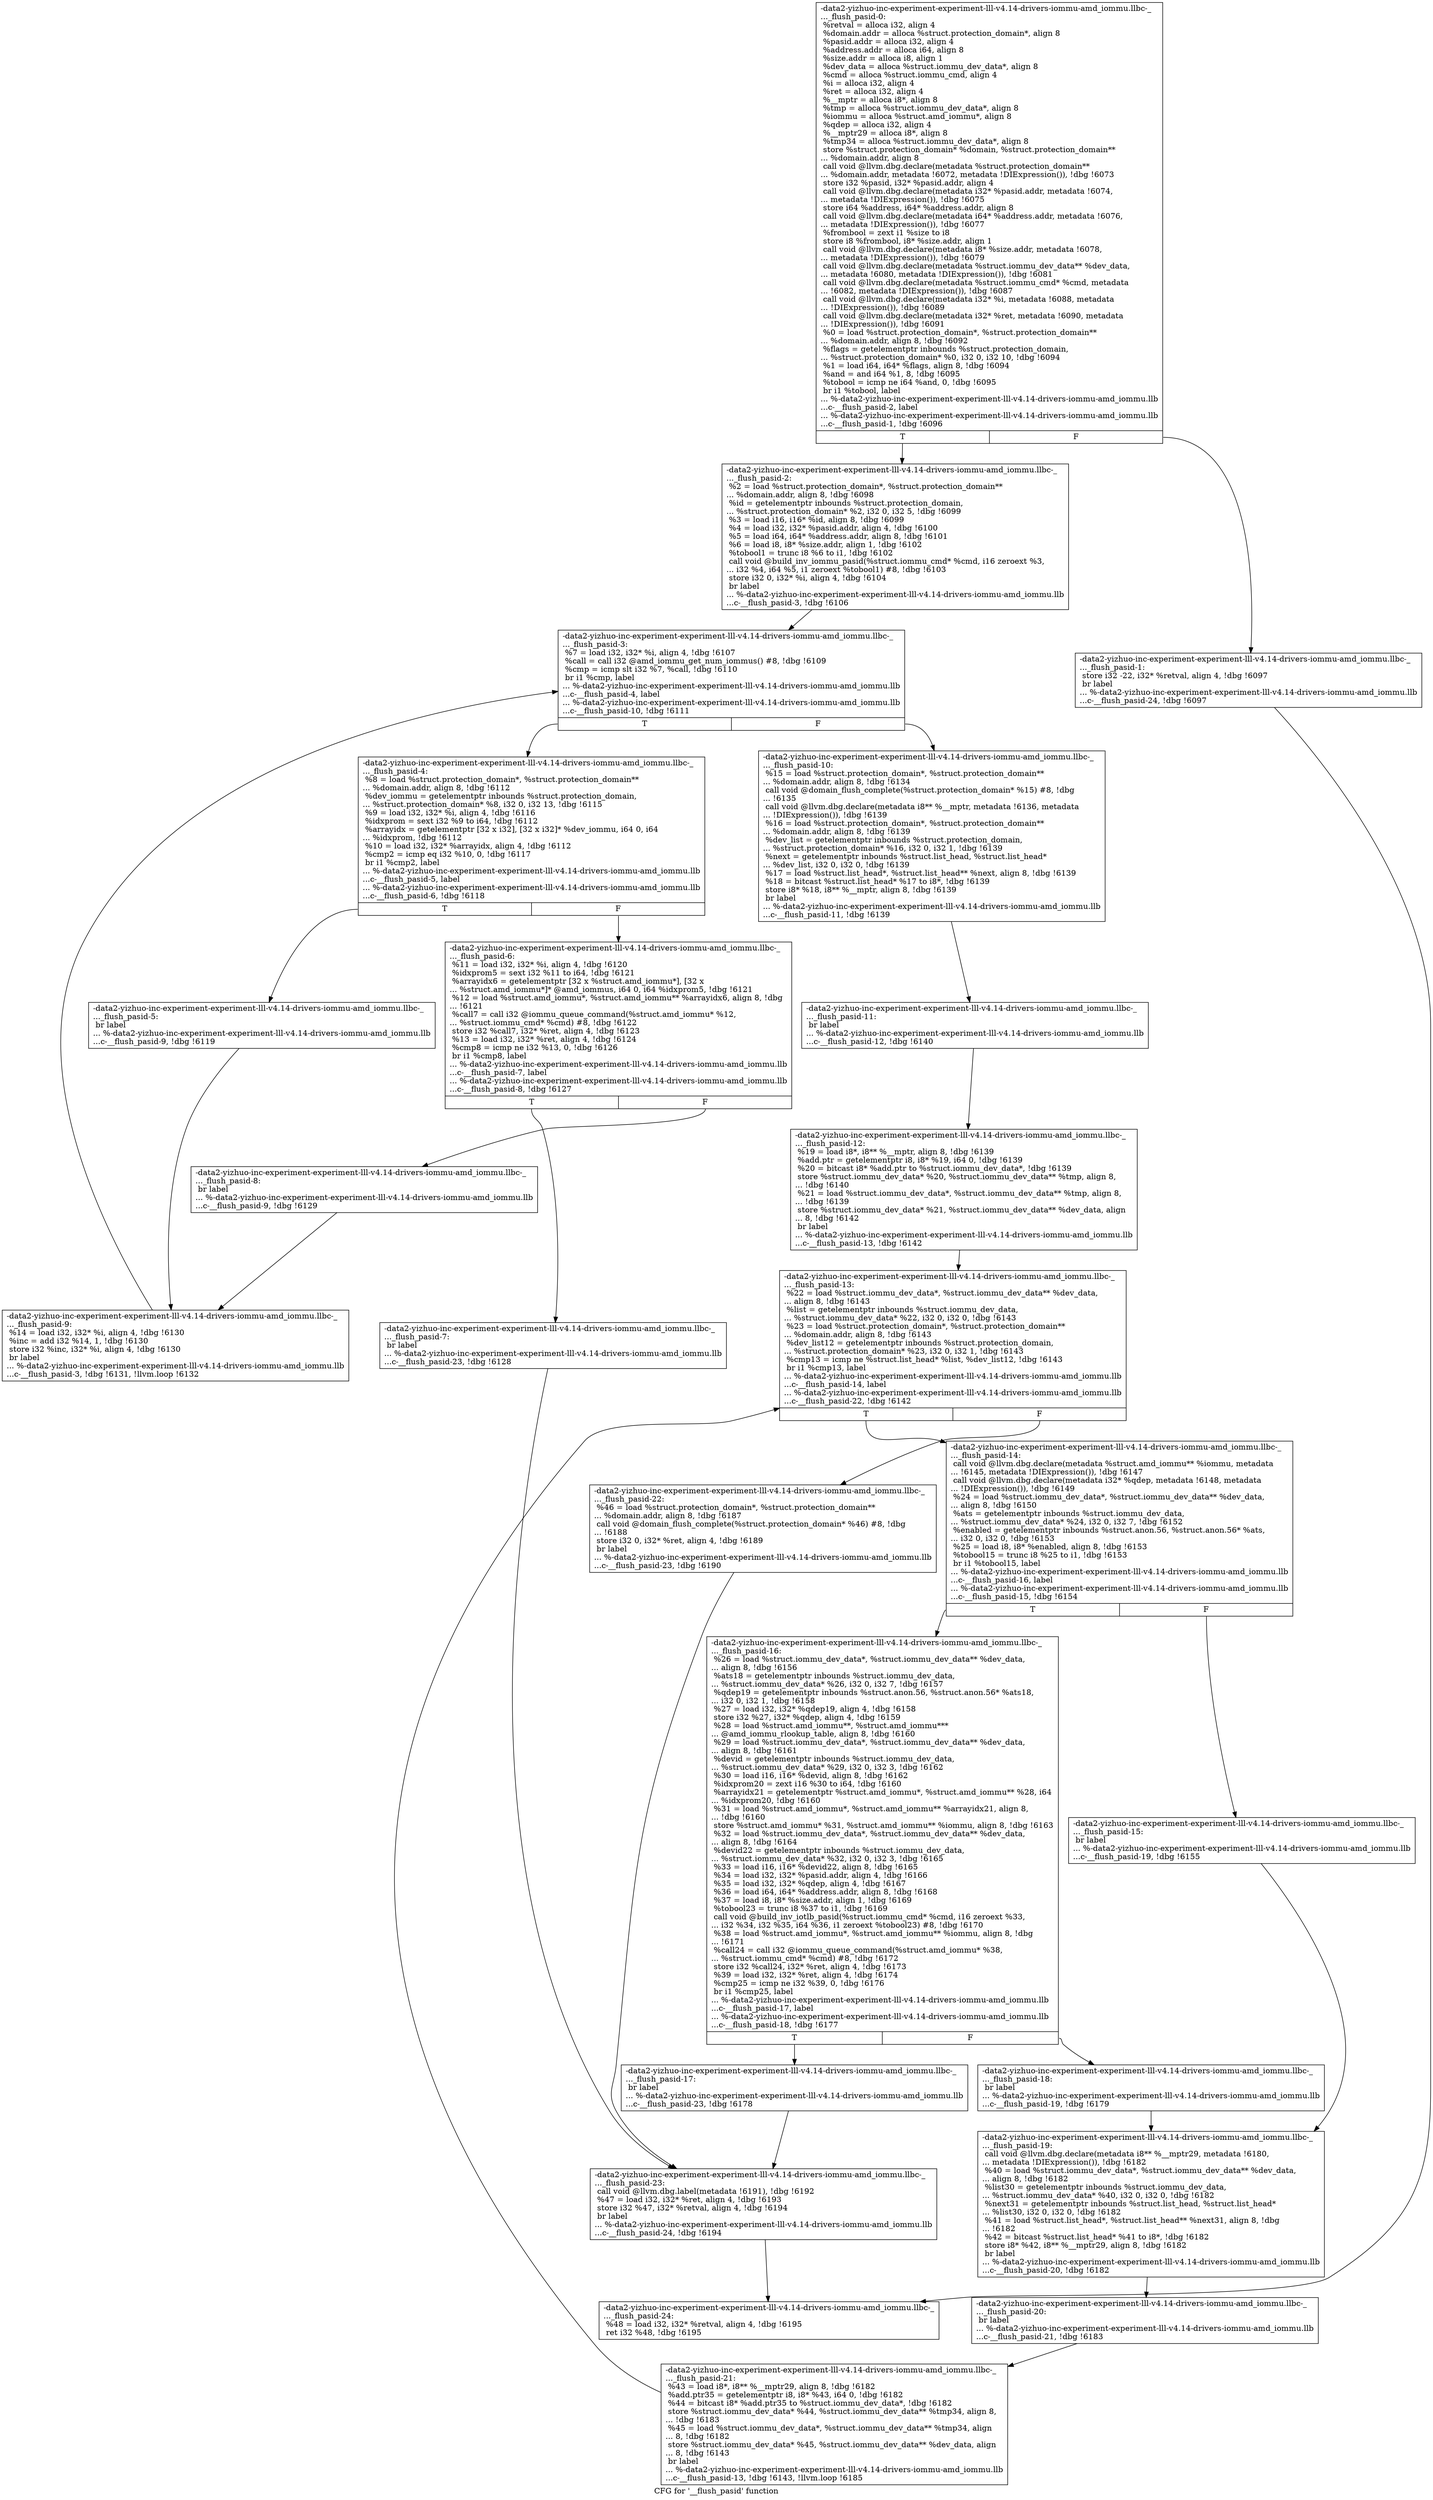digraph "CFG for '__flush_pasid' function" {
	label="CFG for '__flush_pasid' function";

	Node0x561b949912b0 [shape=record,label="{-data2-yizhuo-inc-experiment-experiment-lll-v4.14-drivers-iommu-amd_iommu.llbc-_\l..._flush_pasid-0:\l  %retval = alloca i32, align 4\l  %domain.addr = alloca %struct.protection_domain*, align 8\l  %pasid.addr = alloca i32, align 4\l  %address.addr = alloca i64, align 8\l  %size.addr = alloca i8, align 1\l  %dev_data = alloca %struct.iommu_dev_data*, align 8\l  %cmd = alloca %struct.iommu_cmd, align 4\l  %i = alloca i32, align 4\l  %ret = alloca i32, align 4\l  %__mptr = alloca i8*, align 8\l  %tmp = alloca %struct.iommu_dev_data*, align 8\l  %iommu = alloca %struct.amd_iommu*, align 8\l  %qdep = alloca i32, align 4\l  %__mptr29 = alloca i8*, align 8\l  %tmp34 = alloca %struct.iommu_dev_data*, align 8\l  store %struct.protection_domain* %domain, %struct.protection_domain**\l... %domain.addr, align 8\l  call void @llvm.dbg.declare(metadata %struct.protection_domain**\l... %domain.addr, metadata !6072, metadata !DIExpression()), !dbg !6073\l  store i32 %pasid, i32* %pasid.addr, align 4\l  call void @llvm.dbg.declare(metadata i32* %pasid.addr, metadata !6074,\l... metadata !DIExpression()), !dbg !6075\l  store i64 %address, i64* %address.addr, align 8\l  call void @llvm.dbg.declare(metadata i64* %address.addr, metadata !6076,\l... metadata !DIExpression()), !dbg !6077\l  %frombool = zext i1 %size to i8\l  store i8 %frombool, i8* %size.addr, align 1\l  call void @llvm.dbg.declare(metadata i8* %size.addr, metadata !6078,\l... metadata !DIExpression()), !dbg !6079\l  call void @llvm.dbg.declare(metadata %struct.iommu_dev_data** %dev_data,\l... metadata !6080, metadata !DIExpression()), !dbg !6081\l  call void @llvm.dbg.declare(metadata %struct.iommu_cmd* %cmd, metadata\l... !6082, metadata !DIExpression()), !dbg !6087\l  call void @llvm.dbg.declare(metadata i32* %i, metadata !6088, metadata\l... !DIExpression()), !dbg !6089\l  call void @llvm.dbg.declare(metadata i32* %ret, metadata !6090, metadata\l... !DIExpression()), !dbg !6091\l  %0 = load %struct.protection_domain*, %struct.protection_domain**\l... %domain.addr, align 8, !dbg !6092\l  %flags = getelementptr inbounds %struct.protection_domain,\l... %struct.protection_domain* %0, i32 0, i32 10, !dbg !6094\l  %1 = load i64, i64* %flags, align 8, !dbg !6094\l  %and = and i64 %1, 8, !dbg !6095\l  %tobool = icmp ne i64 %and, 0, !dbg !6095\l  br i1 %tobool, label\l... %-data2-yizhuo-inc-experiment-experiment-lll-v4.14-drivers-iommu-amd_iommu.llb\l...c-__flush_pasid-2, label\l... %-data2-yizhuo-inc-experiment-experiment-lll-v4.14-drivers-iommu-amd_iommu.llb\l...c-__flush_pasid-1, !dbg !6096\l|{<s0>T|<s1>F}}"];
	Node0x561b949912b0:s0 -> Node0x561b94994580;
	Node0x561b949912b0:s1 -> Node0x561b94994530;
	Node0x561b94994530 [shape=record,label="{-data2-yizhuo-inc-experiment-experiment-lll-v4.14-drivers-iommu-amd_iommu.llbc-_\l..._flush_pasid-1: \l  store i32 -22, i32* %retval, align 4, !dbg !6097\l  br label\l... %-data2-yizhuo-inc-experiment-experiment-lll-v4.14-drivers-iommu-amd_iommu.llb\l...c-__flush_pasid-24, !dbg !6097\l}"];
	Node0x561b94994530 -> Node0x561b94994c60;
	Node0x561b94994580 [shape=record,label="{-data2-yizhuo-inc-experiment-experiment-lll-v4.14-drivers-iommu-amd_iommu.llbc-_\l..._flush_pasid-2: \l  %2 = load %struct.protection_domain*, %struct.protection_domain**\l... %domain.addr, align 8, !dbg !6098\l  %id = getelementptr inbounds %struct.protection_domain,\l... %struct.protection_domain* %2, i32 0, i32 5, !dbg !6099\l  %3 = load i16, i16* %id, align 8, !dbg !6099\l  %4 = load i32, i32* %pasid.addr, align 4, !dbg !6100\l  %5 = load i64, i64* %address.addr, align 8, !dbg !6101\l  %6 = load i8, i8* %size.addr, align 1, !dbg !6102\l  %tobool1 = trunc i8 %6 to i1, !dbg !6102\l  call void @build_inv_iommu_pasid(%struct.iommu_cmd* %cmd, i16 zeroext %3,\l... i32 %4, i64 %5, i1 zeroext %tobool1) #8, !dbg !6103\l  store i32 0, i32* %i, align 4, !dbg !6104\l  br label\l... %-data2-yizhuo-inc-experiment-experiment-lll-v4.14-drivers-iommu-amd_iommu.llb\l...c-__flush_pasid-3, !dbg !6106\l}"];
	Node0x561b94994580 -> Node0x561b949945d0;
	Node0x561b949945d0 [shape=record,label="{-data2-yizhuo-inc-experiment-experiment-lll-v4.14-drivers-iommu-amd_iommu.llbc-_\l..._flush_pasid-3: \l  %7 = load i32, i32* %i, align 4, !dbg !6107\l  %call = call i32 @amd_iommu_get_num_iommus() #8, !dbg !6109\l  %cmp = icmp slt i32 %7, %call, !dbg !6110\l  br i1 %cmp, label\l... %-data2-yizhuo-inc-experiment-experiment-lll-v4.14-drivers-iommu-amd_iommu.llb\l...c-__flush_pasid-4, label\l... %-data2-yizhuo-inc-experiment-experiment-lll-v4.14-drivers-iommu-amd_iommu.llb\l...c-__flush_pasid-10, !dbg !6111\l|{<s0>T|<s1>F}}"];
	Node0x561b949945d0:s0 -> Node0x561b94994620;
	Node0x561b949945d0:s1 -> Node0x561b94994800;
	Node0x561b94994620 [shape=record,label="{-data2-yizhuo-inc-experiment-experiment-lll-v4.14-drivers-iommu-amd_iommu.llbc-_\l..._flush_pasid-4: \l  %8 = load %struct.protection_domain*, %struct.protection_domain**\l... %domain.addr, align 8, !dbg !6112\l  %dev_iommu = getelementptr inbounds %struct.protection_domain,\l... %struct.protection_domain* %8, i32 0, i32 13, !dbg !6115\l  %9 = load i32, i32* %i, align 4, !dbg !6116\l  %idxprom = sext i32 %9 to i64, !dbg !6112\l  %arrayidx = getelementptr [32 x i32], [32 x i32]* %dev_iommu, i64 0, i64\l... %idxprom, !dbg !6112\l  %10 = load i32, i32* %arrayidx, align 4, !dbg !6112\l  %cmp2 = icmp eq i32 %10, 0, !dbg !6117\l  br i1 %cmp2, label\l... %-data2-yizhuo-inc-experiment-experiment-lll-v4.14-drivers-iommu-amd_iommu.llb\l...c-__flush_pasid-5, label\l... %-data2-yizhuo-inc-experiment-experiment-lll-v4.14-drivers-iommu-amd_iommu.llb\l...c-__flush_pasid-6, !dbg !6118\l|{<s0>T|<s1>F}}"];
	Node0x561b94994620:s0 -> Node0x561b94994670;
	Node0x561b94994620:s1 -> Node0x561b949946c0;
	Node0x561b94994670 [shape=record,label="{-data2-yizhuo-inc-experiment-experiment-lll-v4.14-drivers-iommu-amd_iommu.llbc-_\l..._flush_pasid-5: \l  br label\l... %-data2-yizhuo-inc-experiment-experiment-lll-v4.14-drivers-iommu-amd_iommu.llb\l...c-__flush_pasid-9, !dbg !6119\l}"];
	Node0x561b94994670 -> Node0x561b949947b0;
	Node0x561b949946c0 [shape=record,label="{-data2-yizhuo-inc-experiment-experiment-lll-v4.14-drivers-iommu-amd_iommu.llbc-_\l..._flush_pasid-6: \l  %11 = load i32, i32* %i, align 4, !dbg !6120\l  %idxprom5 = sext i32 %11 to i64, !dbg !6121\l  %arrayidx6 = getelementptr [32 x %struct.amd_iommu*], [32 x\l... %struct.amd_iommu*]* @amd_iommus, i64 0, i64 %idxprom5, !dbg !6121\l  %12 = load %struct.amd_iommu*, %struct.amd_iommu** %arrayidx6, align 8, !dbg\l... !6121\l  %call7 = call i32 @iommu_queue_command(%struct.amd_iommu* %12,\l... %struct.iommu_cmd* %cmd) #8, !dbg !6122\l  store i32 %call7, i32* %ret, align 4, !dbg !6123\l  %13 = load i32, i32* %ret, align 4, !dbg !6124\l  %cmp8 = icmp ne i32 %13, 0, !dbg !6126\l  br i1 %cmp8, label\l... %-data2-yizhuo-inc-experiment-experiment-lll-v4.14-drivers-iommu-amd_iommu.llb\l...c-__flush_pasid-7, label\l... %-data2-yizhuo-inc-experiment-experiment-lll-v4.14-drivers-iommu-amd_iommu.llb\l...c-__flush_pasid-8, !dbg !6127\l|{<s0>T|<s1>F}}"];
	Node0x561b949946c0:s0 -> Node0x561b94994710;
	Node0x561b949946c0:s1 -> Node0x561b94994760;
	Node0x561b94994710 [shape=record,label="{-data2-yizhuo-inc-experiment-experiment-lll-v4.14-drivers-iommu-amd_iommu.llbc-_\l..._flush_pasid-7: \l  br label\l... %-data2-yizhuo-inc-experiment-experiment-lll-v4.14-drivers-iommu-amd_iommu.llb\l...c-__flush_pasid-23, !dbg !6128\l}"];
	Node0x561b94994710 -> Node0x561b94994c10;
	Node0x561b94994760 [shape=record,label="{-data2-yizhuo-inc-experiment-experiment-lll-v4.14-drivers-iommu-amd_iommu.llbc-_\l..._flush_pasid-8: \l  br label\l... %-data2-yizhuo-inc-experiment-experiment-lll-v4.14-drivers-iommu-amd_iommu.llb\l...c-__flush_pasid-9, !dbg !6129\l}"];
	Node0x561b94994760 -> Node0x561b949947b0;
	Node0x561b949947b0 [shape=record,label="{-data2-yizhuo-inc-experiment-experiment-lll-v4.14-drivers-iommu-amd_iommu.llbc-_\l..._flush_pasid-9: \l  %14 = load i32, i32* %i, align 4, !dbg !6130\l  %inc = add i32 %14, 1, !dbg !6130\l  store i32 %inc, i32* %i, align 4, !dbg !6130\l  br label\l... %-data2-yizhuo-inc-experiment-experiment-lll-v4.14-drivers-iommu-amd_iommu.llb\l...c-__flush_pasid-3, !dbg !6131, !llvm.loop !6132\l}"];
	Node0x561b949947b0 -> Node0x561b949945d0;
	Node0x561b94994800 [shape=record,label="{-data2-yizhuo-inc-experiment-experiment-lll-v4.14-drivers-iommu-amd_iommu.llbc-_\l..._flush_pasid-10: \l  %15 = load %struct.protection_domain*, %struct.protection_domain**\l... %domain.addr, align 8, !dbg !6134\l  call void @domain_flush_complete(%struct.protection_domain* %15) #8, !dbg\l... !6135\l  call void @llvm.dbg.declare(metadata i8** %__mptr, metadata !6136, metadata\l... !DIExpression()), !dbg !6139\l  %16 = load %struct.protection_domain*, %struct.protection_domain**\l... %domain.addr, align 8, !dbg !6139\l  %dev_list = getelementptr inbounds %struct.protection_domain,\l... %struct.protection_domain* %16, i32 0, i32 1, !dbg !6139\l  %next = getelementptr inbounds %struct.list_head, %struct.list_head*\l... %dev_list, i32 0, i32 0, !dbg !6139\l  %17 = load %struct.list_head*, %struct.list_head** %next, align 8, !dbg !6139\l  %18 = bitcast %struct.list_head* %17 to i8*, !dbg !6139\l  store i8* %18, i8** %__mptr, align 8, !dbg !6139\l  br label\l... %-data2-yizhuo-inc-experiment-experiment-lll-v4.14-drivers-iommu-amd_iommu.llb\l...c-__flush_pasid-11, !dbg !6139\l}"];
	Node0x561b94994800 -> Node0x561b94994850;
	Node0x561b94994850 [shape=record,label="{-data2-yizhuo-inc-experiment-experiment-lll-v4.14-drivers-iommu-amd_iommu.llbc-_\l..._flush_pasid-11: \l  br label\l... %-data2-yizhuo-inc-experiment-experiment-lll-v4.14-drivers-iommu-amd_iommu.llb\l...c-__flush_pasid-12, !dbg !6140\l}"];
	Node0x561b94994850 -> Node0x561b949948a0;
	Node0x561b949948a0 [shape=record,label="{-data2-yizhuo-inc-experiment-experiment-lll-v4.14-drivers-iommu-amd_iommu.llbc-_\l..._flush_pasid-12: \l  %19 = load i8*, i8** %__mptr, align 8, !dbg !6139\l  %add.ptr = getelementptr i8, i8* %19, i64 0, !dbg !6139\l  %20 = bitcast i8* %add.ptr to %struct.iommu_dev_data*, !dbg !6139\l  store %struct.iommu_dev_data* %20, %struct.iommu_dev_data** %tmp, align 8,\l... !dbg !6140\l  %21 = load %struct.iommu_dev_data*, %struct.iommu_dev_data** %tmp, align 8,\l... !dbg !6139\l  store %struct.iommu_dev_data* %21, %struct.iommu_dev_data** %dev_data, align\l... 8, !dbg !6142\l  br label\l... %-data2-yizhuo-inc-experiment-experiment-lll-v4.14-drivers-iommu-amd_iommu.llb\l...c-__flush_pasid-13, !dbg !6142\l}"];
	Node0x561b949948a0 -> Node0x561b949948f0;
	Node0x561b949948f0 [shape=record,label="{-data2-yizhuo-inc-experiment-experiment-lll-v4.14-drivers-iommu-amd_iommu.llbc-_\l..._flush_pasid-13: \l  %22 = load %struct.iommu_dev_data*, %struct.iommu_dev_data** %dev_data,\l... align 8, !dbg !6143\l  %list = getelementptr inbounds %struct.iommu_dev_data,\l... %struct.iommu_dev_data* %22, i32 0, i32 0, !dbg !6143\l  %23 = load %struct.protection_domain*, %struct.protection_domain**\l... %domain.addr, align 8, !dbg !6143\l  %dev_list12 = getelementptr inbounds %struct.protection_domain,\l... %struct.protection_domain* %23, i32 0, i32 1, !dbg !6143\l  %cmp13 = icmp ne %struct.list_head* %list, %dev_list12, !dbg !6143\l  br i1 %cmp13, label\l... %-data2-yizhuo-inc-experiment-experiment-lll-v4.14-drivers-iommu-amd_iommu.llb\l...c-__flush_pasid-14, label\l... %-data2-yizhuo-inc-experiment-experiment-lll-v4.14-drivers-iommu-amd_iommu.llb\l...c-__flush_pasid-22, !dbg !6142\l|{<s0>T|<s1>F}}"];
	Node0x561b949948f0:s0 -> Node0x561b94994940;
	Node0x561b949948f0:s1 -> Node0x561b94994bc0;
	Node0x561b94994940 [shape=record,label="{-data2-yizhuo-inc-experiment-experiment-lll-v4.14-drivers-iommu-amd_iommu.llbc-_\l..._flush_pasid-14: \l  call void @llvm.dbg.declare(metadata %struct.amd_iommu** %iommu, metadata\l... !6145, metadata !DIExpression()), !dbg !6147\l  call void @llvm.dbg.declare(metadata i32* %qdep, metadata !6148, metadata\l... !DIExpression()), !dbg !6149\l  %24 = load %struct.iommu_dev_data*, %struct.iommu_dev_data** %dev_data,\l... align 8, !dbg !6150\l  %ats = getelementptr inbounds %struct.iommu_dev_data,\l... %struct.iommu_dev_data* %24, i32 0, i32 7, !dbg !6152\l  %enabled = getelementptr inbounds %struct.anon.56, %struct.anon.56* %ats,\l... i32 0, i32 0, !dbg !6153\l  %25 = load i8, i8* %enabled, align 8, !dbg !6153\l  %tobool15 = trunc i8 %25 to i1, !dbg !6153\l  br i1 %tobool15, label\l... %-data2-yizhuo-inc-experiment-experiment-lll-v4.14-drivers-iommu-amd_iommu.llb\l...c-__flush_pasid-16, label\l... %-data2-yizhuo-inc-experiment-experiment-lll-v4.14-drivers-iommu-amd_iommu.llb\l...c-__flush_pasid-15, !dbg !6154\l|{<s0>T|<s1>F}}"];
	Node0x561b94994940:s0 -> Node0x561b949949e0;
	Node0x561b94994940:s1 -> Node0x561b94994990;
	Node0x561b94994990 [shape=record,label="{-data2-yizhuo-inc-experiment-experiment-lll-v4.14-drivers-iommu-amd_iommu.llbc-_\l..._flush_pasid-15: \l  br label\l... %-data2-yizhuo-inc-experiment-experiment-lll-v4.14-drivers-iommu-amd_iommu.llb\l...c-__flush_pasid-19, !dbg !6155\l}"];
	Node0x561b94994990 -> Node0x561b94994ad0;
	Node0x561b949949e0 [shape=record,label="{-data2-yizhuo-inc-experiment-experiment-lll-v4.14-drivers-iommu-amd_iommu.llbc-_\l..._flush_pasid-16: \l  %26 = load %struct.iommu_dev_data*, %struct.iommu_dev_data** %dev_data,\l... align 8, !dbg !6156\l  %ats18 = getelementptr inbounds %struct.iommu_dev_data,\l... %struct.iommu_dev_data* %26, i32 0, i32 7, !dbg !6157\l  %qdep19 = getelementptr inbounds %struct.anon.56, %struct.anon.56* %ats18,\l... i32 0, i32 1, !dbg !6158\l  %27 = load i32, i32* %qdep19, align 4, !dbg !6158\l  store i32 %27, i32* %qdep, align 4, !dbg !6159\l  %28 = load %struct.amd_iommu**, %struct.amd_iommu***\l... @amd_iommu_rlookup_table, align 8, !dbg !6160\l  %29 = load %struct.iommu_dev_data*, %struct.iommu_dev_data** %dev_data,\l... align 8, !dbg !6161\l  %devid = getelementptr inbounds %struct.iommu_dev_data,\l... %struct.iommu_dev_data* %29, i32 0, i32 3, !dbg !6162\l  %30 = load i16, i16* %devid, align 8, !dbg !6162\l  %idxprom20 = zext i16 %30 to i64, !dbg !6160\l  %arrayidx21 = getelementptr %struct.amd_iommu*, %struct.amd_iommu** %28, i64\l... %idxprom20, !dbg !6160\l  %31 = load %struct.amd_iommu*, %struct.amd_iommu** %arrayidx21, align 8,\l... !dbg !6160\l  store %struct.amd_iommu* %31, %struct.amd_iommu** %iommu, align 8, !dbg !6163\l  %32 = load %struct.iommu_dev_data*, %struct.iommu_dev_data** %dev_data,\l... align 8, !dbg !6164\l  %devid22 = getelementptr inbounds %struct.iommu_dev_data,\l... %struct.iommu_dev_data* %32, i32 0, i32 3, !dbg !6165\l  %33 = load i16, i16* %devid22, align 8, !dbg !6165\l  %34 = load i32, i32* %pasid.addr, align 4, !dbg !6166\l  %35 = load i32, i32* %qdep, align 4, !dbg !6167\l  %36 = load i64, i64* %address.addr, align 8, !dbg !6168\l  %37 = load i8, i8* %size.addr, align 1, !dbg !6169\l  %tobool23 = trunc i8 %37 to i1, !dbg !6169\l  call void @build_inv_iotlb_pasid(%struct.iommu_cmd* %cmd, i16 zeroext %33,\l... i32 %34, i32 %35, i64 %36, i1 zeroext %tobool23) #8, !dbg !6170\l  %38 = load %struct.amd_iommu*, %struct.amd_iommu** %iommu, align 8, !dbg\l... !6171\l  %call24 = call i32 @iommu_queue_command(%struct.amd_iommu* %38,\l... %struct.iommu_cmd* %cmd) #8, !dbg !6172\l  store i32 %call24, i32* %ret, align 4, !dbg !6173\l  %39 = load i32, i32* %ret, align 4, !dbg !6174\l  %cmp25 = icmp ne i32 %39, 0, !dbg !6176\l  br i1 %cmp25, label\l... %-data2-yizhuo-inc-experiment-experiment-lll-v4.14-drivers-iommu-amd_iommu.llb\l...c-__flush_pasid-17, label\l... %-data2-yizhuo-inc-experiment-experiment-lll-v4.14-drivers-iommu-amd_iommu.llb\l...c-__flush_pasid-18, !dbg !6177\l|{<s0>T|<s1>F}}"];
	Node0x561b949949e0:s0 -> Node0x561b94994a30;
	Node0x561b949949e0:s1 -> Node0x561b94994a80;
	Node0x561b94994a30 [shape=record,label="{-data2-yizhuo-inc-experiment-experiment-lll-v4.14-drivers-iommu-amd_iommu.llbc-_\l..._flush_pasid-17: \l  br label\l... %-data2-yizhuo-inc-experiment-experiment-lll-v4.14-drivers-iommu-amd_iommu.llb\l...c-__flush_pasid-23, !dbg !6178\l}"];
	Node0x561b94994a30 -> Node0x561b94994c10;
	Node0x561b94994a80 [shape=record,label="{-data2-yizhuo-inc-experiment-experiment-lll-v4.14-drivers-iommu-amd_iommu.llbc-_\l..._flush_pasid-18: \l  br label\l... %-data2-yizhuo-inc-experiment-experiment-lll-v4.14-drivers-iommu-amd_iommu.llb\l...c-__flush_pasid-19, !dbg !6179\l}"];
	Node0x561b94994a80 -> Node0x561b94994ad0;
	Node0x561b94994ad0 [shape=record,label="{-data2-yizhuo-inc-experiment-experiment-lll-v4.14-drivers-iommu-amd_iommu.llbc-_\l..._flush_pasid-19: \l  call void @llvm.dbg.declare(metadata i8** %__mptr29, metadata !6180,\l... metadata !DIExpression()), !dbg !6182\l  %40 = load %struct.iommu_dev_data*, %struct.iommu_dev_data** %dev_data,\l... align 8, !dbg !6182\l  %list30 = getelementptr inbounds %struct.iommu_dev_data,\l... %struct.iommu_dev_data* %40, i32 0, i32 0, !dbg !6182\l  %next31 = getelementptr inbounds %struct.list_head, %struct.list_head*\l... %list30, i32 0, i32 0, !dbg !6182\l  %41 = load %struct.list_head*, %struct.list_head** %next31, align 8, !dbg\l... !6182\l  %42 = bitcast %struct.list_head* %41 to i8*, !dbg !6182\l  store i8* %42, i8** %__mptr29, align 8, !dbg !6182\l  br label\l... %-data2-yizhuo-inc-experiment-experiment-lll-v4.14-drivers-iommu-amd_iommu.llb\l...c-__flush_pasid-20, !dbg !6182\l}"];
	Node0x561b94994ad0 -> Node0x561b94994b20;
	Node0x561b94994b20 [shape=record,label="{-data2-yizhuo-inc-experiment-experiment-lll-v4.14-drivers-iommu-amd_iommu.llbc-_\l..._flush_pasid-20: \l  br label\l... %-data2-yizhuo-inc-experiment-experiment-lll-v4.14-drivers-iommu-amd_iommu.llb\l...c-__flush_pasid-21, !dbg !6183\l}"];
	Node0x561b94994b20 -> Node0x561b94994b70;
	Node0x561b94994b70 [shape=record,label="{-data2-yizhuo-inc-experiment-experiment-lll-v4.14-drivers-iommu-amd_iommu.llbc-_\l..._flush_pasid-21: \l  %43 = load i8*, i8** %__mptr29, align 8, !dbg !6182\l  %add.ptr35 = getelementptr i8, i8* %43, i64 0, !dbg !6182\l  %44 = bitcast i8* %add.ptr35 to %struct.iommu_dev_data*, !dbg !6182\l  store %struct.iommu_dev_data* %44, %struct.iommu_dev_data** %tmp34, align 8,\l... !dbg !6183\l  %45 = load %struct.iommu_dev_data*, %struct.iommu_dev_data** %tmp34, align\l... 8, !dbg !6182\l  store %struct.iommu_dev_data* %45, %struct.iommu_dev_data** %dev_data, align\l... 8, !dbg !6143\l  br label\l... %-data2-yizhuo-inc-experiment-experiment-lll-v4.14-drivers-iommu-amd_iommu.llb\l...c-__flush_pasid-13, !dbg !6143, !llvm.loop !6185\l}"];
	Node0x561b94994b70 -> Node0x561b949948f0;
	Node0x561b94994bc0 [shape=record,label="{-data2-yizhuo-inc-experiment-experiment-lll-v4.14-drivers-iommu-amd_iommu.llbc-_\l..._flush_pasid-22: \l  %46 = load %struct.protection_domain*, %struct.protection_domain**\l... %domain.addr, align 8, !dbg !6187\l  call void @domain_flush_complete(%struct.protection_domain* %46) #8, !dbg\l... !6188\l  store i32 0, i32* %ret, align 4, !dbg !6189\l  br label\l... %-data2-yizhuo-inc-experiment-experiment-lll-v4.14-drivers-iommu-amd_iommu.llb\l...c-__flush_pasid-23, !dbg !6190\l}"];
	Node0x561b94994bc0 -> Node0x561b94994c10;
	Node0x561b94994c10 [shape=record,label="{-data2-yizhuo-inc-experiment-experiment-lll-v4.14-drivers-iommu-amd_iommu.llbc-_\l..._flush_pasid-23: \l  call void @llvm.dbg.label(metadata !6191), !dbg !6192\l  %47 = load i32, i32* %ret, align 4, !dbg !6193\l  store i32 %47, i32* %retval, align 4, !dbg !6194\l  br label\l... %-data2-yizhuo-inc-experiment-experiment-lll-v4.14-drivers-iommu-amd_iommu.llb\l...c-__flush_pasid-24, !dbg !6194\l}"];
	Node0x561b94994c10 -> Node0x561b94994c60;
	Node0x561b94994c60 [shape=record,label="{-data2-yizhuo-inc-experiment-experiment-lll-v4.14-drivers-iommu-amd_iommu.llbc-_\l..._flush_pasid-24: \l  %48 = load i32, i32* %retval, align 4, !dbg !6195\l  ret i32 %48, !dbg !6195\l}"];
}
